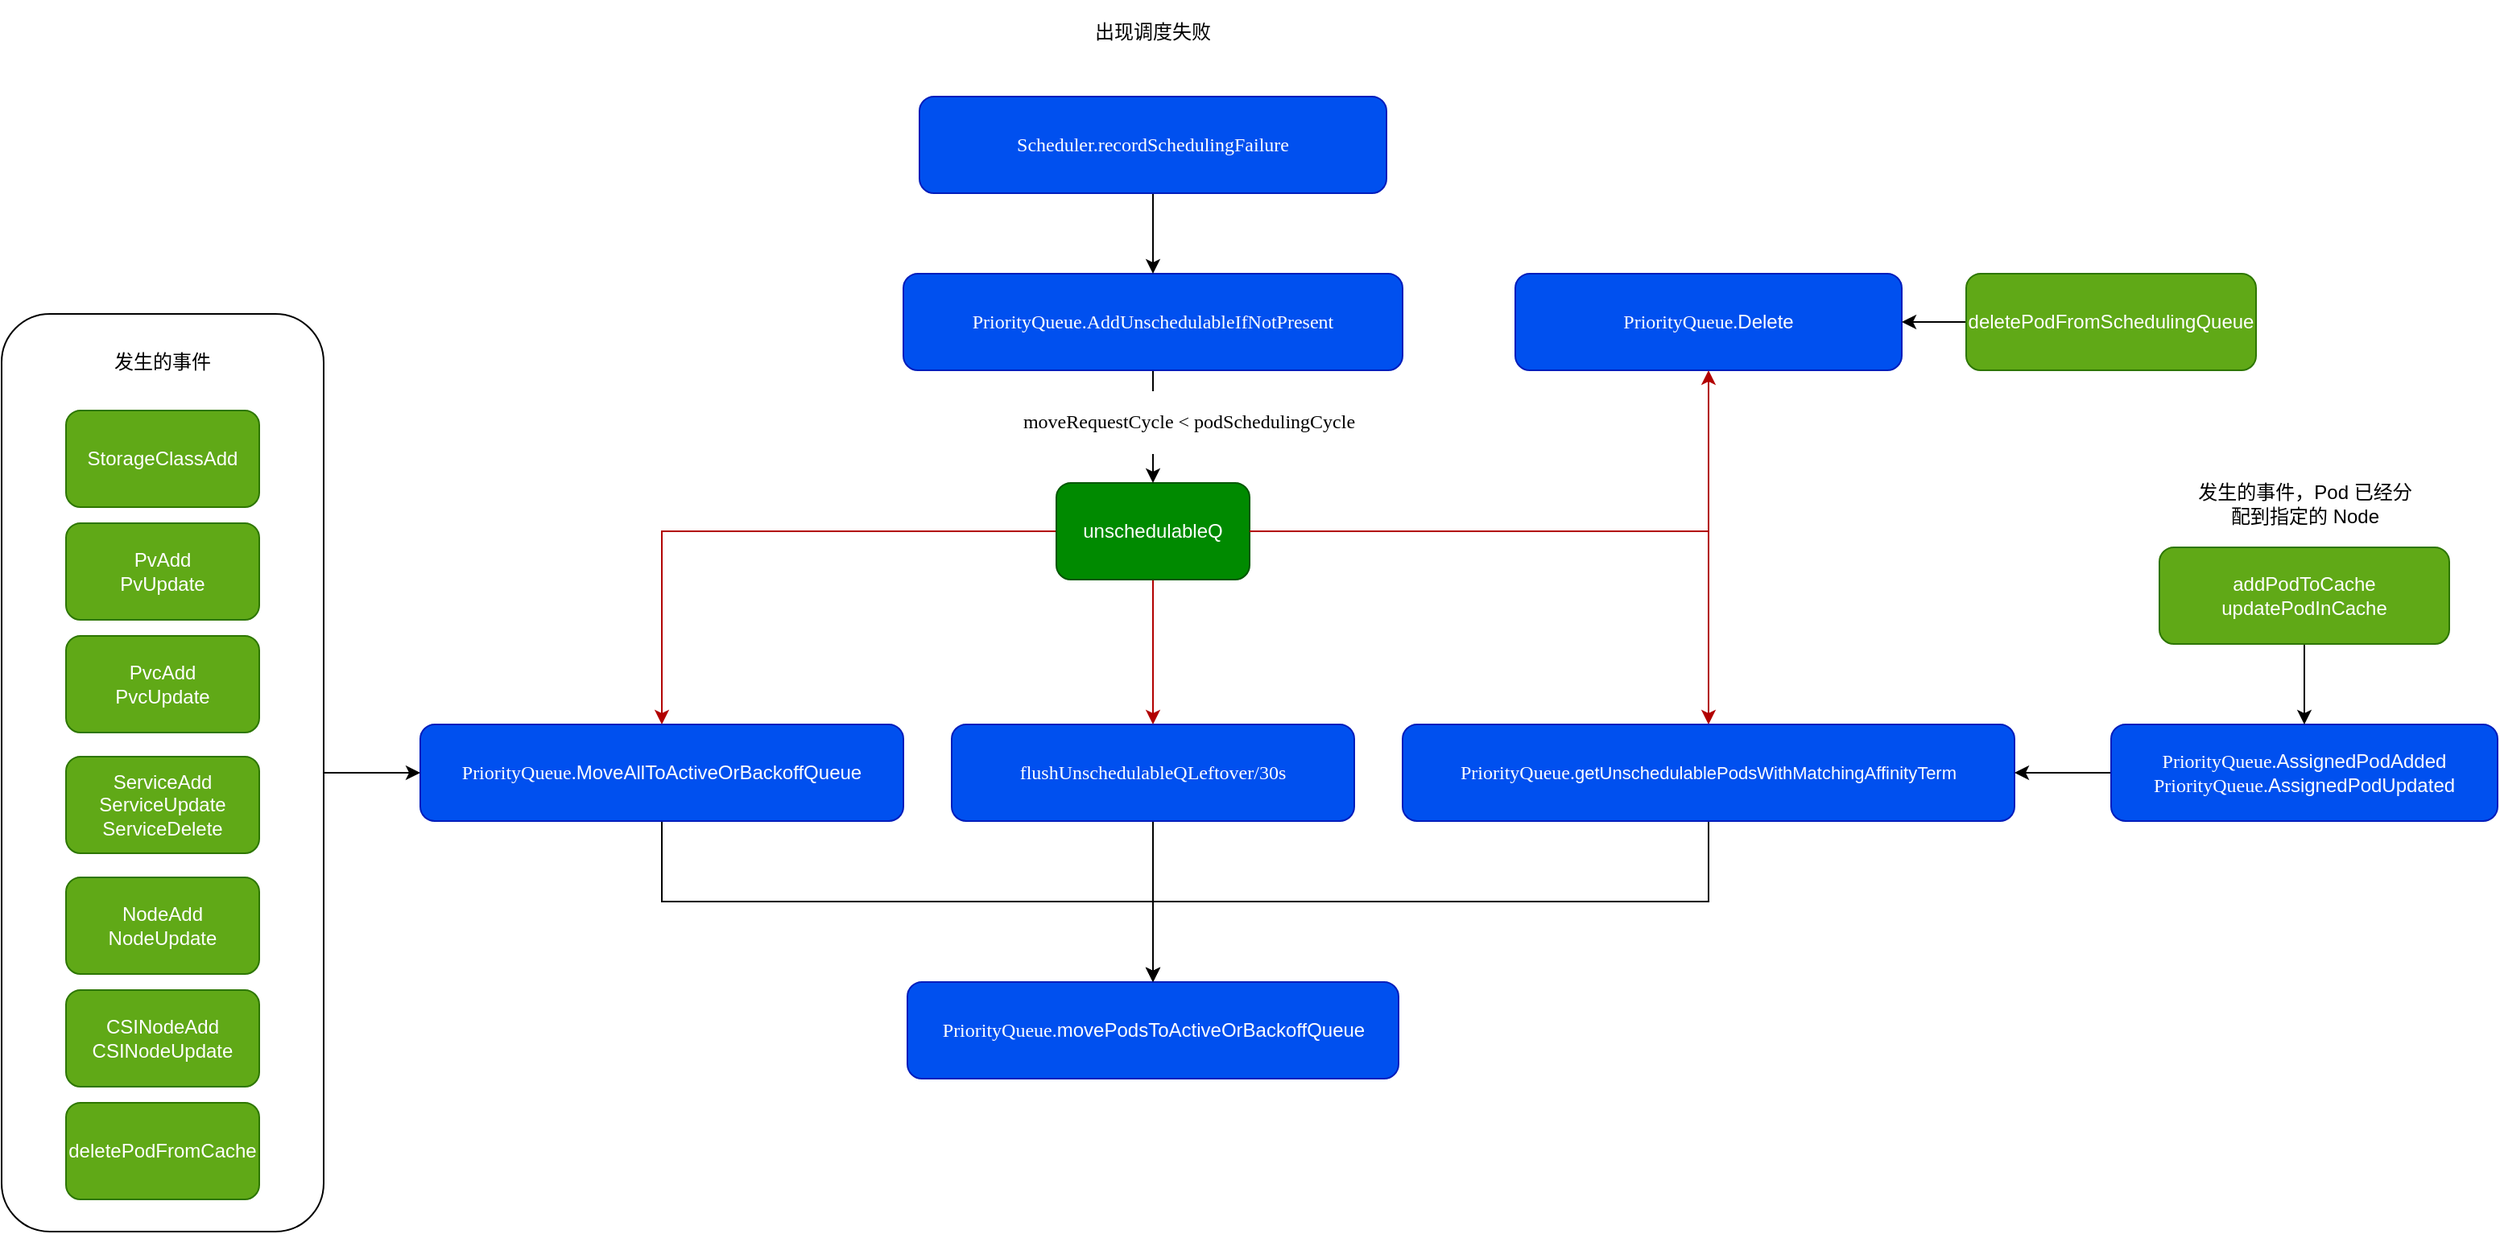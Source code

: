 <mxfile version="12.9.12" type="device"><diagram id="GPFpA903pUA8hMS5lWjt" name="第 1 页"><mxGraphModel dx="1773" dy="725" grid="1" gridSize="10" guides="1" tooltips="1" connect="1" arrows="1" fold="1" page="1" pageScale="1" pageWidth="827" pageHeight="1169" math="0" shadow="0"><root><mxCell id="0"/><mxCell id="1" parent="0"/><mxCell id="-zHs0vLJA-TPK0Kwj2H_-9" style="edgeStyle=orthogonalEdgeStyle;rounded=0;orthogonalLoop=1;jettySize=auto;html=1;fillColor=#e51400;strokeColor=#B20000;" edge="1" parent="1" source="-zHs0vLJA-TPK0Kwj2H_-1" target="-zHs0vLJA-TPK0Kwj2H_-7"><mxGeometry relative="1" as="geometry"/></mxCell><mxCell id="-zHs0vLJA-TPK0Kwj2H_-10" style="edgeStyle=orthogonalEdgeStyle;rounded=0;orthogonalLoop=1;jettySize=auto;html=1;fillColor=#e51400;strokeColor=#B20000;" edge="1" parent="1" source="-zHs0vLJA-TPK0Kwj2H_-1" target="-zHs0vLJA-TPK0Kwj2H_-8"><mxGeometry relative="1" as="geometry"/></mxCell><mxCell id="-zHs0vLJA-TPK0Kwj2H_-38" style="edgeStyle=orthogonalEdgeStyle;rounded=0;orthogonalLoop=1;jettySize=auto;html=1;fillColor=#e51400;strokeColor=#B20000;" edge="1" parent="1" source="-zHs0vLJA-TPK0Kwj2H_-1" target="-zHs0vLJA-TPK0Kwj2H_-37"><mxGeometry relative="1" as="geometry"/></mxCell><mxCell id="-zHs0vLJA-TPK0Kwj2H_-1" value="unschedulableQ" style="rounded=1;whiteSpace=wrap;html=1;fillColor=#008a00;strokeColor=#005700;fontColor=#ffffff;" vertex="1" parent="1"><mxGeometry x="365" y="390" width="120" height="60" as="geometry"/></mxCell><mxCell id="-zHs0vLJA-TPK0Kwj2H_-3" style="edgeStyle=orthogonalEdgeStyle;rounded=0;orthogonalLoop=1;jettySize=auto;html=1;" edge="1" parent="1" source="-zHs0vLJA-TPK0Kwj2H_-2" target="-zHs0vLJA-TPK0Kwj2H_-1"><mxGeometry relative="1" as="geometry"/></mxCell><mxCell id="-zHs0vLJA-TPK0Kwj2H_-6" value="&lt;pre style=&quot;font-size: 9pt ; font-family: &amp;#34;menlo&amp;#34;&quot;&gt;moveRequestCycle &amp;lt; podSchedulingCycle&lt;/pre&gt;" style="edgeLabel;html=1;align=center;verticalAlign=middle;resizable=0;points=[];" vertex="1" connectable="0" parent="-zHs0vLJA-TPK0Kwj2H_-3"><mxGeometry x="-0.161" y="2" relative="1" as="geometry"><mxPoint x="20" y="2" as="offset"/></mxGeometry></mxCell><mxCell id="-zHs0vLJA-TPK0Kwj2H_-2" value="&lt;pre style=&quot;font-family: &amp;#34;menlo&amp;#34; ; font-size: 9pt&quot;&gt;PriorityQueue.&lt;span&gt;AddUnschedulableIfNotPresent&lt;/span&gt;&lt;/pre&gt;" style="rounded=1;whiteSpace=wrap;html=1;fillColor=#0050ef;strokeColor=#001DBC;fontColor=#ffffff;" vertex="1" parent="1"><mxGeometry x="270" y="260" width="310" height="60" as="geometry"/></mxCell><mxCell id="-zHs0vLJA-TPK0Kwj2H_-5" style="edgeStyle=orthogonalEdgeStyle;rounded=0;orthogonalLoop=1;jettySize=auto;html=1;" edge="1" parent="1" source="-zHs0vLJA-TPK0Kwj2H_-4" target="-zHs0vLJA-TPK0Kwj2H_-2"><mxGeometry relative="1" as="geometry"/></mxCell><mxCell id="-zHs0vLJA-TPK0Kwj2H_-4" value="&lt;pre style=&quot;font-family: &amp;#34;menlo&amp;#34; ; font-size: 9pt&quot;&gt;&lt;span&gt;Scheduler.&lt;/span&gt;recordSchedulingFailure&lt;/pre&gt;" style="rounded=1;whiteSpace=wrap;html=1;fillColor=#0050ef;strokeColor=#001DBC;fontColor=#ffffff;" vertex="1" parent="1"><mxGeometry x="280" y="150" width="290" height="60" as="geometry"/></mxCell><mxCell id="-zHs0vLJA-TPK0Kwj2H_-12" style="edgeStyle=orthogonalEdgeStyle;rounded=0;orthogonalLoop=1;jettySize=auto;html=1;" edge="1" parent="1" source="-zHs0vLJA-TPK0Kwj2H_-7" target="-zHs0vLJA-TPK0Kwj2H_-11"><mxGeometry relative="1" as="geometry"><Array as="points"><mxPoint x="120" y="650"/><mxPoint x="425" y="650"/></Array></mxGeometry></mxCell><mxCell id="-zHs0vLJA-TPK0Kwj2H_-7" value="&lt;span style=&quot;font-family: &amp;#34;menlo&amp;#34; ; font-size: 9pt&quot;&gt;PriorityQueue.&lt;/span&gt;MoveAllToActiveOrBackoffQueue" style="rounded=1;whiteSpace=wrap;html=1;fillColor=#0050ef;strokeColor=#001DBC;fontColor=#ffffff;" vertex="1" parent="1"><mxGeometry x="-30" y="540" width="300" height="60" as="geometry"/></mxCell><mxCell id="-zHs0vLJA-TPK0Kwj2H_-13" style="edgeStyle=orthogonalEdgeStyle;rounded=0;orthogonalLoop=1;jettySize=auto;html=1;entryX=0.5;entryY=0;entryDx=0;entryDy=0;" edge="1" parent="1" source="-zHs0vLJA-TPK0Kwj2H_-8" target="-zHs0vLJA-TPK0Kwj2H_-11"><mxGeometry relative="1" as="geometry"><Array as="points"><mxPoint x="770" y="650"/><mxPoint x="425" y="650"/></Array></mxGeometry></mxCell><mxCell id="-zHs0vLJA-TPK0Kwj2H_-8" value="&lt;span style=&quot;font-family: &amp;#34;menlo&amp;#34; ; font-size: 9pt&quot;&gt;PriorityQueue.&lt;/span&gt;&lt;span style=&quot;font-size: 11px&quot;&gt;getUnschedulablePodsWithMatchingAffinityTerm&lt;/span&gt;" style="rounded=1;whiteSpace=wrap;html=1;fillColor=#0050ef;strokeColor=#001DBC;fontColor=#ffffff;" vertex="1" parent="1"><mxGeometry x="580" y="540" width="380" height="60" as="geometry"/></mxCell><mxCell id="-zHs0vLJA-TPK0Kwj2H_-11" value="&lt;span style=&quot;font-family: &amp;#34;menlo&amp;#34; ; font-size: 9pt&quot;&gt;PriorityQueue.&lt;/span&gt;movePodsToActiveOrBackoffQueue" style="rounded=1;whiteSpace=wrap;html=1;fillColor=#0050ef;strokeColor=#001DBC;fontColor=#ffffff;" vertex="1" parent="1"><mxGeometry x="272.5" y="700" width="305" height="60" as="geometry"/></mxCell><mxCell id="-zHs0vLJA-TPK0Kwj2H_-22" style="edgeStyle=orthogonalEdgeStyle;rounded=0;orthogonalLoop=1;jettySize=auto;html=1;entryX=0;entryY=0.5;entryDx=0;entryDy=0;" edge="1" parent="1" source="-zHs0vLJA-TPK0Kwj2H_-14" target="-zHs0vLJA-TPK0Kwj2H_-7"><mxGeometry relative="1" as="geometry"><mxPoint x="-140" y="570" as="targetPoint"/></mxGeometry></mxCell><mxCell id="-zHs0vLJA-TPK0Kwj2H_-14" value="" style="rounded=1;whiteSpace=wrap;html=1;" vertex="1" parent="1"><mxGeometry x="-290" y="285" width="200" height="570" as="geometry"/></mxCell><mxCell id="-zHs0vLJA-TPK0Kwj2H_-15" value="PvAdd&lt;br&gt;PvUpdate" style="rounded=1;whiteSpace=wrap;html=1;fillColor=#60a917;strokeColor=#2D7600;fontColor=#ffffff;" vertex="1" parent="1"><mxGeometry x="-250" y="415" width="120" height="60" as="geometry"/></mxCell><mxCell id="-zHs0vLJA-TPK0Kwj2H_-16" value="PvcAdd&lt;br&gt;PvcUpdate" style="rounded=1;whiteSpace=wrap;html=1;fillColor=#60a917;strokeColor=#2D7600;fontColor=#ffffff;" vertex="1" parent="1"><mxGeometry x="-250" y="485" width="120" height="60" as="geometry"/></mxCell><mxCell id="-zHs0vLJA-TPK0Kwj2H_-17" value="&lt;font color=&quot;#ffffff&quot;&gt;ServiceAdd&lt;br&gt;ServiceUpdate&lt;br&gt;&lt;span&gt;ServiceDelete&lt;/span&gt;&lt;/font&gt;" style="rounded=1;whiteSpace=wrap;html=1;fillColor=#60a917;strokeColor=#2D7600;fontColor=#ffffff;" vertex="1" parent="1"><mxGeometry x="-250" y="560" width="120" height="60" as="geometry"/></mxCell><mxCell id="-zHs0vLJA-TPK0Kwj2H_-18" value="NodeAdd&lt;br&gt;NodeUpdate" style="rounded=1;whiteSpace=wrap;html=1;fillColor=#60a917;strokeColor=#2D7600;fontColor=#ffffff;" vertex="1" parent="1"><mxGeometry x="-250" y="635" width="120" height="60" as="geometry"/></mxCell><mxCell id="-zHs0vLJA-TPK0Kwj2H_-19" value="CSINodeAdd&lt;br&gt;CSINodeUpdate" style="rounded=1;whiteSpace=wrap;html=1;fillColor=#60a917;strokeColor=#2D7600;fontColor=#ffffff;" vertex="1" parent="1"><mxGeometry x="-250" y="705" width="120" height="60" as="geometry"/></mxCell><mxCell id="-zHs0vLJA-TPK0Kwj2H_-20" value="deletePodFromCache" style="rounded=1;whiteSpace=wrap;html=1;fillColor=#60a917;strokeColor=#2D7600;fontColor=#ffffff;" vertex="1" parent="1"><mxGeometry x="-250" y="775" width="120" height="60" as="geometry"/></mxCell><mxCell id="-zHs0vLJA-TPK0Kwj2H_-21" value="StorageClassAdd" style="rounded=1;whiteSpace=wrap;html=1;fillColor=#60a917;strokeColor=#2D7600;fontColor=#ffffff;" vertex="1" parent="1"><mxGeometry x="-250" y="345" width="120" height="60" as="geometry"/></mxCell><mxCell id="-zHs0vLJA-TPK0Kwj2H_-26" style="edgeStyle=orthogonalEdgeStyle;rounded=0;orthogonalLoop=1;jettySize=auto;html=1;" edge="1" parent="1" source="-zHs0vLJA-TPK0Kwj2H_-23"><mxGeometry relative="1" as="geometry"><mxPoint x="960" y="570" as="targetPoint"/></mxGeometry></mxCell><mxCell id="-zHs0vLJA-TPK0Kwj2H_-23" value="&lt;div&gt;&lt;span style=&quot;font-family: &amp;#34;menlo&amp;#34; ; font-size: 9pt&quot;&gt;PriorityQueue.&lt;/span&gt;AssignedPodAdded&lt;/div&gt;&lt;div&gt;&lt;span style=&quot;font-family: &amp;#34;menlo&amp;#34; ; font-size: 9pt&quot;&gt;PriorityQueue.&lt;/span&gt;AssignedPodUpdated&lt;/div&gt;" style="rounded=1;whiteSpace=wrap;html=1;fillColor=#0050ef;strokeColor=#001DBC;fontColor=#ffffff;" vertex="1" parent="1"><mxGeometry x="1020" y="540" width="240" height="60" as="geometry"/></mxCell><mxCell id="-zHs0vLJA-TPK0Kwj2H_-27" style="edgeStyle=orthogonalEdgeStyle;rounded=0;orthogonalLoop=1;jettySize=auto;html=1;entryX=0.5;entryY=0;entryDx=0;entryDy=0;" edge="1" parent="1" source="-zHs0vLJA-TPK0Kwj2H_-25" target="-zHs0vLJA-TPK0Kwj2H_-23"><mxGeometry relative="1" as="geometry"/></mxCell><mxCell id="-zHs0vLJA-TPK0Kwj2H_-25" value="&lt;div&gt;addPodToCache&lt;/div&gt;&lt;div&gt;updatePodInCache&lt;/div&gt;" style="rounded=1;whiteSpace=wrap;html=1;fillColor=#60a917;strokeColor=#2D7600;fontColor=#ffffff;" vertex="1" parent="1"><mxGeometry x="1050" y="430" width="180" height="60" as="geometry"/></mxCell><mxCell id="-zHs0vLJA-TPK0Kwj2H_-29" value="发生的事件" style="text;html=1;strokeColor=none;fillColor=none;align=center;verticalAlign=middle;whiteSpace=wrap;rounded=0;" vertex="1" parent="1"><mxGeometry x="-225" y="305" width="70" height="20" as="geometry"/></mxCell><mxCell id="-zHs0vLJA-TPK0Kwj2H_-30" value="发生的事件，Pod 已经分配到指定的 Node" style="text;html=1;strokeColor=none;fillColor=none;align=center;verticalAlign=middle;whiteSpace=wrap;rounded=0;" vertex="1" parent="1"><mxGeometry x="1068.75" y="380" width="142.5" height="45" as="geometry"/></mxCell><mxCell id="-zHs0vLJA-TPK0Kwj2H_-32" value="出现调度失败" style="text;html=1;strokeColor=none;fillColor=none;align=center;verticalAlign=middle;whiteSpace=wrap;rounded=0;" vertex="1" parent="1"><mxGeometry x="371.25" y="90" width="107.5" height="40" as="geometry"/></mxCell><mxCell id="-zHs0vLJA-TPK0Kwj2H_-36" style="edgeStyle=orthogonalEdgeStyle;rounded=0;orthogonalLoop=1;jettySize=auto;html=1;entryX=1;entryY=0.5;entryDx=0;entryDy=0;fillColor=#e51400;strokeColor=#B20000;exitX=0.5;exitY=1;exitDx=0;exitDy=0;startArrow=classic;startFill=1;endArrow=none;endFill=0;" edge="1" parent="1" source="-zHs0vLJA-TPK0Kwj2H_-33" target="-zHs0vLJA-TPK0Kwj2H_-1"><mxGeometry relative="1" as="geometry"/></mxCell><mxCell id="-zHs0vLJA-TPK0Kwj2H_-33" value="&lt;span style=&quot;font-family: &amp;#34;menlo&amp;#34;&quot;&gt;PriorityQueue.&lt;/span&gt;Delete" style="rounded=1;whiteSpace=wrap;html=1;fillColor=#0050ef;strokeColor=#001DBC;fontColor=#ffffff;" vertex="1" parent="1"><mxGeometry x="650" y="260" width="240" height="60" as="geometry"/></mxCell><mxCell id="-zHs0vLJA-TPK0Kwj2H_-34" style="edgeStyle=orthogonalEdgeStyle;curved=1;rounded=0;orthogonalLoop=1;jettySize=auto;html=1;entryX=1;entryY=0.5;entryDx=0;entryDy=0;strokeColor=#000000;" edge="1" parent="1" source="-zHs0vLJA-TPK0Kwj2H_-35" target="-zHs0vLJA-TPK0Kwj2H_-33"><mxGeometry relative="1" as="geometry"/></mxCell><mxCell id="-zHs0vLJA-TPK0Kwj2H_-35" value="deletePodFromSchedulingQueue" style="rounded=1;whiteSpace=wrap;html=1;fillColor=#60a917;strokeColor=#2D7600;fontColor=#ffffff;" vertex="1" parent="1"><mxGeometry x="930" y="260" width="180" height="60" as="geometry"/></mxCell><mxCell id="-zHs0vLJA-TPK0Kwj2H_-39" style="edgeStyle=orthogonalEdgeStyle;rounded=0;orthogonalLoop=1;jettySize=auto;html=1;entryX=0.5;entryY=0;entryDx=0;entryDy=0;" edge="1" parent="1" source="-zHs0vLJA-TPK0Kwj2H_-37" target="-zHs0vLJA-TPK0Kwj2H_-11"><mxGeometry relative="1" as="geometry"/></mxCell><mxCell id="-zHs0vLJA-TPK0Kwj2H_-37" value="&lt;pre style=&quot;font-size: 9pt ; font-family: &amp;#34;menlo&amp;#34;&quot;&gt;flushUnschedulableQLeftover/30s&lt;/pre&gt;" style="rounded=1;whiteSpace=wrap;html=1;fillColor=#0050ef;strokeColor=#001DBC;fontColor=#ffffff;" vertex="1" parent="1"><mxGeometry x="300" y="540" width="250" height="60" as="geometry"/></mxCell></root></mxGraphModel></diagram></mxfile>